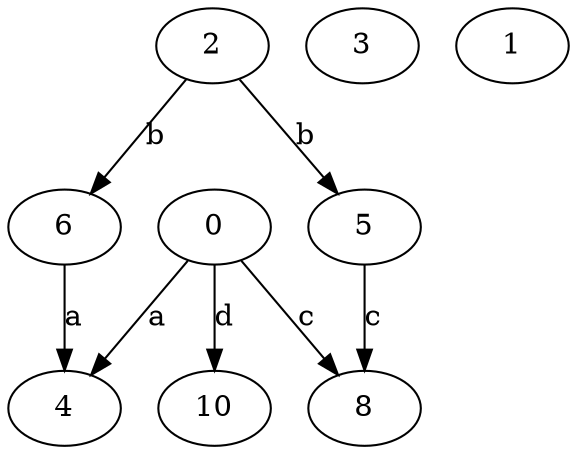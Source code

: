 strict digraph  {
0;
3;
4;
5;
6;
8;
1;
2;
10;
0 -> 4  [label=a];
0 -> 8  [label=c];
0 -> 10  [label=d];
5 -> 8  [label=c];
6 -> 4  [label=a];
2 -> 5  [label=b];
2 -> 6  [label=b];
}
